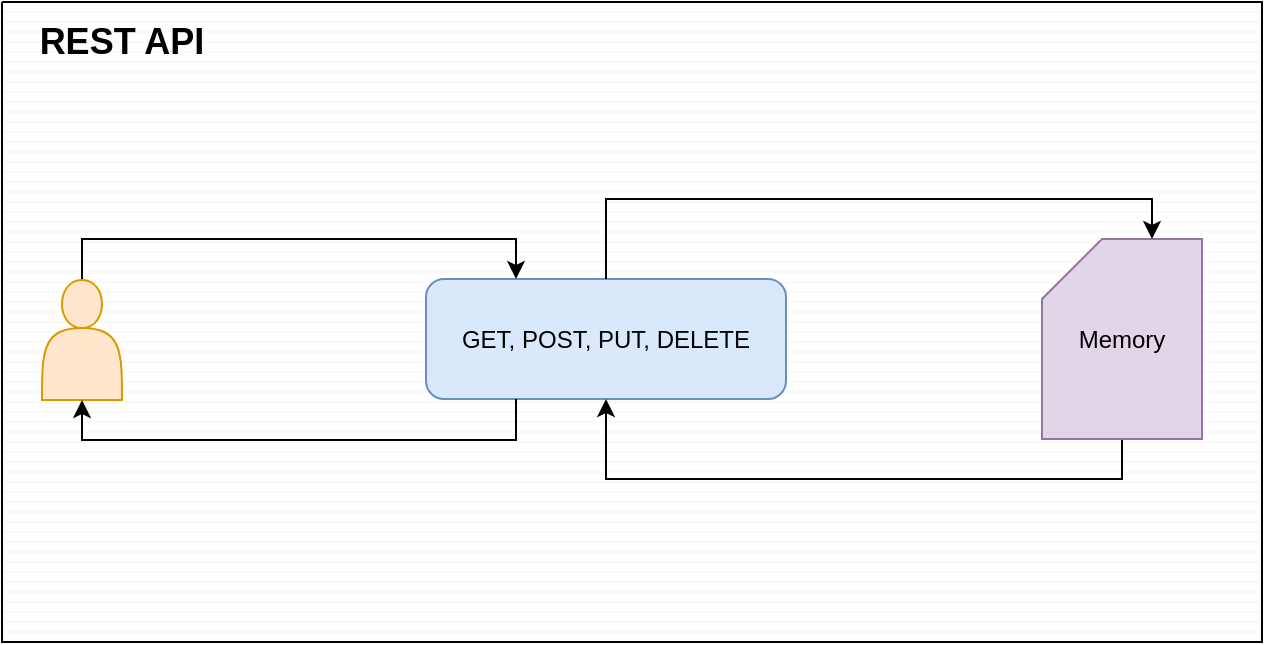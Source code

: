 <mxfile version="13.5.7" type="device"><diagram id="CmXZR3_kA0yRtBaw_L7v" name="Page-1"><mxGraphModel dx="1086" dy="816" grid="1" gridSize="10" guides="1" tooltips="1" connect="1" arrows="1" fold="1" page="1" pageScale="1" pageWidth="827" pageHeight="569" math="0" shadow="0"><root><mxCell id="0"/><mxCell id="1" parent="0"/><mxCell id="-k6GGB03XRbvYKGU7zTD-14" value="" style="group" vertex="1" connectable="0" parent="1"><mxGeometry x="80" y="80" width="630" height="320" as="geometry"/></mxCell><mxCell id="-k6GGB03XRbvYKGU7zTD-12" value="" style="verticalLabelPosition=bottom;verticalAlign=top;html=1;shape=mxgraph.basic.patternFillRect;fillStyle=hor;step=5;fillStrokeWidth=0.2;fillStrokeColor=#dddddd;" vertex="1" parent="-k6GGB03XRbvYKGU7zTD-14"><mxGeometry width="630" height="320" as="geometry"/></mxCell><mxCell id="-k6GGB03XRbvYKGU7zTD-2" value="GET, POST, PUT, DELETE" style="rounded=1;whiteSpace=wrap;html=1;fillColor=#dae8fc;strokeColor=#6c8ebf;" vertex="1" parent="-k6GGB03XRbvYKGU7zTD-14"><mxGeometry x="212" y="138.5" width="180" height="60" as="geometry"/></mxCell><mxCell id="-k6GGB03XRbvYKGU7zTD-5" style="edgeStyle=orthogonalEdgeStyle;rounded=0;orthogonalLoop=1;jettySize=auto;html=1;exitX=0.5;exitY=1;exitDx=0;exitDy=0;exitPerimeter=0;entryX=0.5;entryY=1;entryDx=0;entryDy=0;" edge="1" parent="-k6GGB03XRbvYKGU7zTD-14" source="-k6GGB03XRbvYKGU7zTD-3" target="-k6GGB03XRbvYKGU7zTD-2"><mxGeometry relative="1" as="geometry"/></mxCell><mxCell id="-k6GGB03XRbvYKGU7zTD-3" value="Memory" style="shape=card;whiteSpace=wrap;html=1;fillColor=#e1d5e7;strokeColor=#9673a6;" vertex="1" parent="-k6GGB03XRbvYKGU7zTD-14"><mxGeometry x="520" y="118.5" width="80" height="100" as="geometry"/></mxCell><mxCell id="-k6GGB03XRbvYKGU7zTD-4" style="edgeStyle=orthogonalEdgeStyle;rounded=0;orthogonalLoop=1;jettySize=auto;html=1;exitX=0.5;exitY=0;exitDx=0;exitDy=0;entryX=0;entryY=0;entryDx=55;entryDy=0;entryPerimeter=0;" edge="1" parent="-k6GGB03XRbvYKGU7zTD-14" source="-k6GGB03XRbvYKGU7zTD-2" target="-k6GGB03XRbvYKGU7zTD-3"><mxGeometry relative="1" as="geometry"/></mxCell><mxCell id="-k6GGB03XRbvYKGU7zTD-11" style="edgeStyle=orthogonalEdgeStyle;rounded=0;orthogonalLoop=1;jettySize=auto;html=1;exitX=0.5;exitY=0;exitDx=0;exitDy=0;entryX=0.25;entryY=0;entryDx=0;entryDy=0;" edge="1" parent="-k6GGB03XRbvYKGU7zTD-14" source="-k6GGB03XRbvYKGU7zTD-9" target="-k6GGB03XRbvYKGU7zTD-2"><mxGeometry relative="1" as="geometry"/></mxCell><mxCell id="-k6GGB03XRbvYKGU7zTD-9" value="" style="shape=actor;whiteSpace=wrap;html=1;fillColor=#ffe6cc;strokeColor=#d79b00;" vertex="1" parent="-k6GGB03XRbvYKGU7zTD-14"><mxGeometry x="20" y="139" width="40" height="60" as="geometry"/></mxCell><mxCell id="-k6GGB03XRbvYKGU7zTD-10" style="edgeStyle=orthogonalEdgeStyle;rounded=0;orthogonalLoop=1;jettySize=auto;html=1;exitX=0.25;exitY=1;exitDx=0;exitDy=0;entryX=0.5;entryY=1;entryDx=0;entryDy=0;" edge="1" parent="-k6GGB03XRbvYKGU7zTD-14" source="-k6GGB03XRbvYKGU7zTD-2" target="-k6GGB03XRbvYKGU7zTD-9"><mxGeometry relative="1" as="geometry"/></mxCell><mxCell id="-k6GGB03XRbvYKGU7zTD-13" value="REST API" style="text;html=1;strokeColor=none;fillColor=none;align=center;verticalAlign=middle;whiteSpace=wrap;rounded=0;fontSize=18;fontStyle=1" vertex="1" parent="-k6GGB03XRbvYKGU7zTD-14"><mxGeometry x="10" y="10" width="100" height="20" as="geometry"/></mxCell></root></mxGraphModel></diagram></mxfile>